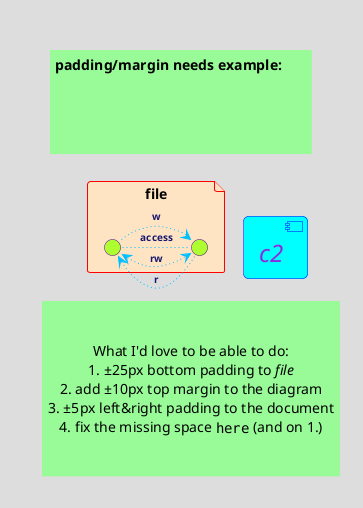 {
  "sha1": "gqmyf03v55n8h0bjtfmxsfryxqidoy8",
  "insertion": {
    "when": "2024-06-01T09:03:08.181Z",
    "url": "https://forum.plantuml.net/3118/introduce-padding-setting?show=11394#c11394",
    "user": "plantuml@gmail.com"
  }
}
@startuml
<style>
root {
  BackgroundColor paleGreen
  Padding 0
  Margin 0
}

document {
  BackgroundColor #DDD
  Margin 10 20 30 40
}

title {
  BackgroundColor paleGreen
  Padding 5 30 80 5
  Margin 40 30 20 10
}

caption {
  BackgroundColor paleGreen
  Padding 40 6
  Margin 0
}


group {
  BackgroundColor bisque
  FontColor White
  FontSize 32
  LineColor Red
}

component {
  BackgroundColor cyan
  LineColor blue
  RoundCorner 10
  FontColor BlueViolet
  FontStyle italic
  FontSize 24
}

interface {
  BackgroundColor greenYellow
  LineColor indigo
}

arrow {
  LineColor DeepSkyBlue
  FontColor MidnightBlue
  FontSize 10
  FontStyle bold
}

</style>

title padding/margin needs example:
 
file "file\n" as package {
() " " as acc1
() " " as acc2
}
Component c2

acc1 ~RIGHT~ acc2 : "access"
acc1 <~RIGHT~ acc2 : "r"
acc1 ~RIGHT~> acc2 : "w"
acc1 <~RIGHT~> acc2 : "rw"

caption
What I'd love to be able to do:
# ±25px bottom padding to //file//
# add ±10px top margin to the diagram
# ±5px left&right padding to the document
# fix the missing space ""here"" (and on 1.)
end caption
@enduml
